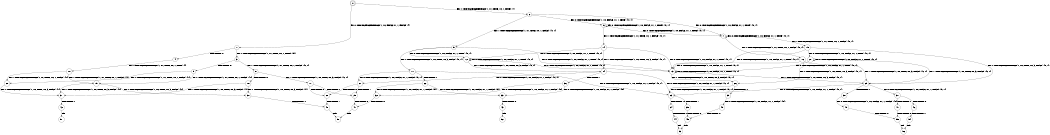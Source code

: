 digraph BCG {
size = "7, 10.5";
center = TRUE;
node [shape = circle];
0 [peripheries = 2];
0 -> 1 [label = "EX !0 !ATOMIC_EXCH_BRANCH (1, +0, FALSE, +1, 1, FALSE) !{}"];
0 -> 2 [label = "EX !1 !ATOMIC_EXCH_BRANCH (1, +1, TRUE, +0, 1, TRUE) !{}"];
1 -> 3 [label = "EX !1 !ATOMIC_EXCH_BRANCH (1, +1, TRUE, +0, 1, TRUE) !{0}"];
1 -> 4 [label = "TERMINATE !0"];
2 -> 5 [label = "EX !1 !ATOMIC_EXCH_BRANCH (1, +1, TRUE, +0, 1, FALSE) !{0, 1}"];
2 -> 6 [label = "EX !0 !ATOMIC_EXCH_BRANCH (1, +0, FALSE, +1, 1, TRUE) !{0, 1}"];
2 -> 7 [label = "EX !0 !ATOMIC_EXCH_BRANCH (1, +0, FALSE, +1, 1, TRUE) !{0, 1}"];
3 -> 8 [label = "EX !1 !ATOMIC_EXCH_BRANCH (1, +1, TRUE, +0, 1, FALSE) !{0, 1}"];
3 -> 9 [label = "TERMINATE !0"];
4 -> 10 [label = "EX !1 !ATOMIC_EXCH_BRANCH (1, +1, TRUE, +0, 1, TRUE) !{}"];
5 -> 11 [label = "EX !1 !ATOMIC_EXCH_BRANCH (1, +0, TRUE, +0, 3, FALSE) !{0, 1}"];
5 -> 12 [label = "EX !0 !ATOMIC_EXCH_BRANCH (1, +0, FALSE, +1, 1, TRUE) !{0, 1}"];
5 -> 13 [label = "EX !0 !ATOMIC_EXCH_BRANCH (1, +0, FALSE, +1, 1, TRUE) !{0, 1}"];
6 -> 6 [label = "EX !0 !ATOMIC_EXCH_BRANCH (1, +0, FALSE, +1, 1, TRUE) !{0, 1}"];
6 -> 14 [label = "EX !1 !ATOMIC_EXCH_BRANCH (1, +1, TRUE, +0, 1, FALSE) !{0, 1}"];
6 -> 7 [label = "EX !0 !ATOMIC_EXCH_BRANCH (1, +0, FALSE, +1, 1, TRUE) !{0, 1}"];
7 -> 15 [label = "EX !1 !ATOMIC_EXCH_BRANCH (1, +1, TRUE, +0, 1, FALSE) !{0, 1}"];
7 -> 7 [label = "EX !0 !ATOMIC_EXCH_BRANCH (1, +0, FALSE, +1, 1, TRUE) !{0, 1}"];
7 -> 16 [label = "EX !1 !ATOMIC_EXCH_BRANCH (1, +1, TRUE, +0, 1, FALSE) !{0, 1}"];
8 -> 17 [label = "EX !1 !ATOMIC_EXCH_BRANCH (1, +0, TRUE, +0, 3, FALSE) !{0, 1}"];
8 -> 18 [label = "TERMINATE !0"];
9 -> 19 [label = "EX !1 !ATOMIC_EXCH_BRANCH (1, +1, TRUE, +0, 1, FALSE) !{1}"];
9 -> 20 [label = "EX !1 !ATOMIC_EXCH_BRANCH (1, +1, TRUE, +0, 1, FALSE) !{1}"];
10 -> 19 [label = "EX !1 !ATOMIC_EXCH_BRANCH (1, +1, TRUE, +0, 1, FALSE) !{1}"];
10 -> 20 [label = "EX !1 !ATOMIC_EXCH_BRANCH (1, +1, TRUE, +0, 1, FALSE) !{1}"];
11 -> 21 [label = "EX !0 !ATOMIC_EXCH_BRANCH (1, +0, FALSE, +1, 1, FALSE) !{0, 1}"];
11 -> 22 [label = "TERMINATE !1"];
11 -> 23 [label = "EX !0 !ATOMIC_EXCH_BRANCH (1, +0, FALSE, +1, 1, FALSE) !{0, 1}"];
12 -> 12 [label = "EX !0 !ATOMIC_EXCH_BRANCH (1, +0, FALSE, +1, 1, TRUE) !{0, 1}"];
12 -> 24 [label = "EX !1 !ATOMIC_EXCH_BRANCH (1, +0, TRUE, +0, 3, FALSE) !{0, 1}"];
12 -> 13 [label = "EX !0 !ATOMIC_EXCH_BRANCH (1, +0, FALSE, +1, 1, TRUE) !{0, 1}"];
13 -> 25 [label = "EX !1 !ATOMIC_EXCH_BRANCH (1, +0, TRUE, +0, 3, FALSE) !{0, 1}"];
13 -> 13 [label = "EX !0 !ATOMIC_EXCH_BRANCH (1, +0, FALSE, +1, 1, TRUE) !{0, 1}"];
13 -> 26 [label = "EX !1 !ATOMIC_EXCH_BRANCH (1, +0, TRUE, +0, 3, FALSE) !{0, 1}"];
14 -> 12 [label = "EX !0 !ATOMIC_EXCH_BRANCH (1, +0, FALSE, +1, 1, TRUE) !{0, 1}"];
14 -> 24 [label = "EX !1 !ATOMIC_EXCH_BRANCH (1, +0, TRUE, +0, 3, FALSE) !{0, 1}"];
14 -> 13 [label = "EX !0 !ATOMIC_EXCH_BRANCH (1, +0, FALSE, +1, 1, TRUE) !{0, 1}"];
15 -> 27 [label = "EX !0 !ATOMIC_EXCH_BRANCH (1, +0, FALSE, +1, 1, TRUE) !{0, 1}"];
15 -> 25 [label = "EX !1 !ATOMIC_EXCH_BRANCH (1, +0, TRUE, +0, 3, FALSE) !{0, 1}"];
15 -> 13 [label = "EX !0 !ATOMIC_EXCH_BRANCH (1, +0, FALSE, +1, 1, TRUE) !{0, 1}"];
16 -> 25 [label = "EX !1 !ATOMIC_EXCH_BRANCH (1, +0, TRUE, +0, 3, FALSE) !{0, 1}"];
16 -> 13 [label = "EX !0 !ATOMIC_EXCH_BRANCH (1, +0, FALSE, +1, 1, TRUE) !{0, 1}"];
16 -> 26 [label = "EX !1 !ATOMIC_EXCH_BRANCH (1, +0, TRUE, +0, 3, FALSE) !{0, 1}"];
17 -> 28 [label = "TERMINATE !0"];
17 -> 29 [label = "TERMINATE !1"];
18 -> 30 [label = "EX !1 !ATOMIC_EXCH_BRANCH (1, +0, TRUE, +0, 3, FALSE) !{1}"];
18 -> 31 [label = "EX !1 !ATOMIC_EXCH_BRANCH (1, +0, TRUE, +0, 3, FALSE) !{1}"];
19 -> 30 [label = "EX !1 !ATOMIC_EXCH_BRANCH (1, +0, TRUE, +0, 3, FALSE) !{1}"];
19 -> 31 [label = "EX !1 !ATOMIC_EXCH_BRANCH (1, +0, TRUE, +0, 3, FALSE) !{1}"];
20 -> 31 [label = "EX !1 !ATOMIC_EXCH_BRANCH (1, +0, TRUE, +0, 3, FALSE) !{1}"];
21 -> 28 [label = "TERMINATE !0"];
21 -> 29 [label = "TERMINATE !1"];
22 -> 32 [label = "EX !0 !ATOMIC_EXCH_BRANCH (1, +0, FALSE, +1, 1, FALSE) !{0}"];
22 -> 33 [label = "EX !0 !ATOMIC_EXCH_BRANCH (1, +0, FALSE, +1, 1, FALSE) !{0}"];
23 -> 34 [label = "TERMINATE !0"];
23 -> 35 [label = "TERMINATE !1"];
24 -> 21 [label = "EX !0 !ATOMIC_EXCH_BRANCH (1, +0, FALSE, +1, 1, FALSE) !{0, 1}"];
24 -> 36 [label = "TERMINATE !1"];
24 -> 23 [label = "EX !0 !ATOMIC_EXCH_BRANCH (1, +0, FALSE, +1, 1, FALSE) !{0, 1}"];
25 -> 37 [label = "EX !0 !ATOMIC_EXCH_BRANCH (1, +0, FALSE, +1, 1, FALSE) !{0, 1}"];
25 -> 38 [label = "TERMINATE !1"];
25 -> 23 [label = "EX !0 !ATOMIC_EXCH_BRANCH (1, +0, FALSE, +1, 1, FALSE) !{0, 1}"];
26 -> 23 [label = "EX !0 !ATOMIC_EXCH_BRANCH (1, +0, FALSE, +1, 1, FALSE) !{0, 1}"];
26 -> 39 [label = "TERMINATE !1"];
27 -> 27 [label = "EX !0 !ATOMIC_EXCH_BRANCH (1, +0, FALSE, +1, 1, TRUE) !{0, 1}"];
27 -> 25 [label = "EX !1 !ATOMIC_EXCH_BRANCH (1, +0, TRUE, +0, 3, FALSE) !{0, 1}"];
27 -> 13 [label = "EX !0 !ATOMIC_EXCH_BRANCH (1, +0, FALSE, +1, 1, TRUE) !{0, 1}"];
28 -> 40 [label = "TERMINATE !1"];
29 -> 41 [label = "TERMINATE !0"];
30 -> 40 [label = "TERMINATE !1"];
31 -> 42 [label = "TERMINATE !1"];
32 -> 41 [label = "TERMINATE !0"];
33 -> 43 [label = "TERMINATE !0"];
34 -> 44 [label = "TERMINATE !1"];
35 -> 45 [label = "TERMINATE !0"];
36 -> 32 [label = "EX !0 !ATOMIC_EXCH_BRANCH (1, +0, FALSE, +1, 1, FALSE) !{0}"];
36 -> 33 [label = "EX !0 !ATOMIC_EXCH_BRANCH (1, +0, FALSE, +1, 1, FALSE) !{0}"];
37 -> 46 [label = "TERMINATE !0"];
37 -> 47 [label = "TERMINATE !1"];
38 -> 48 [label = "EX !0 !ATOMIC_EXCH_BRANCH (1, +0, FALSE, +1, 1, FALSE) !{0}"];
39 -> 49 [label = "EX !0 !ATOMIC_EXCH_BRANCH (1, +0, FALSE, +1, 1, FALSE) !{0}"];
40 -> 50 [label = "exit"];
41 -> 50 [label = "exit"];
42 -> 51 [label = "exit"];
43 -> 52 [label = "exit"];
44 -> 53 [label = "exit"];
45 -> 53 [label = "exit"];
46 -> 54 [label = "TERMINATE !1"];
47 -> 55 [label = "TERMINATE !0"];
48 -> 55 [label = "TERMINATE !0"];
49 -> 45 [label = "TERMINATE !0"];
54 -> 56 [label = "exit"];
55 -> 56 [label = "exit"];
}
